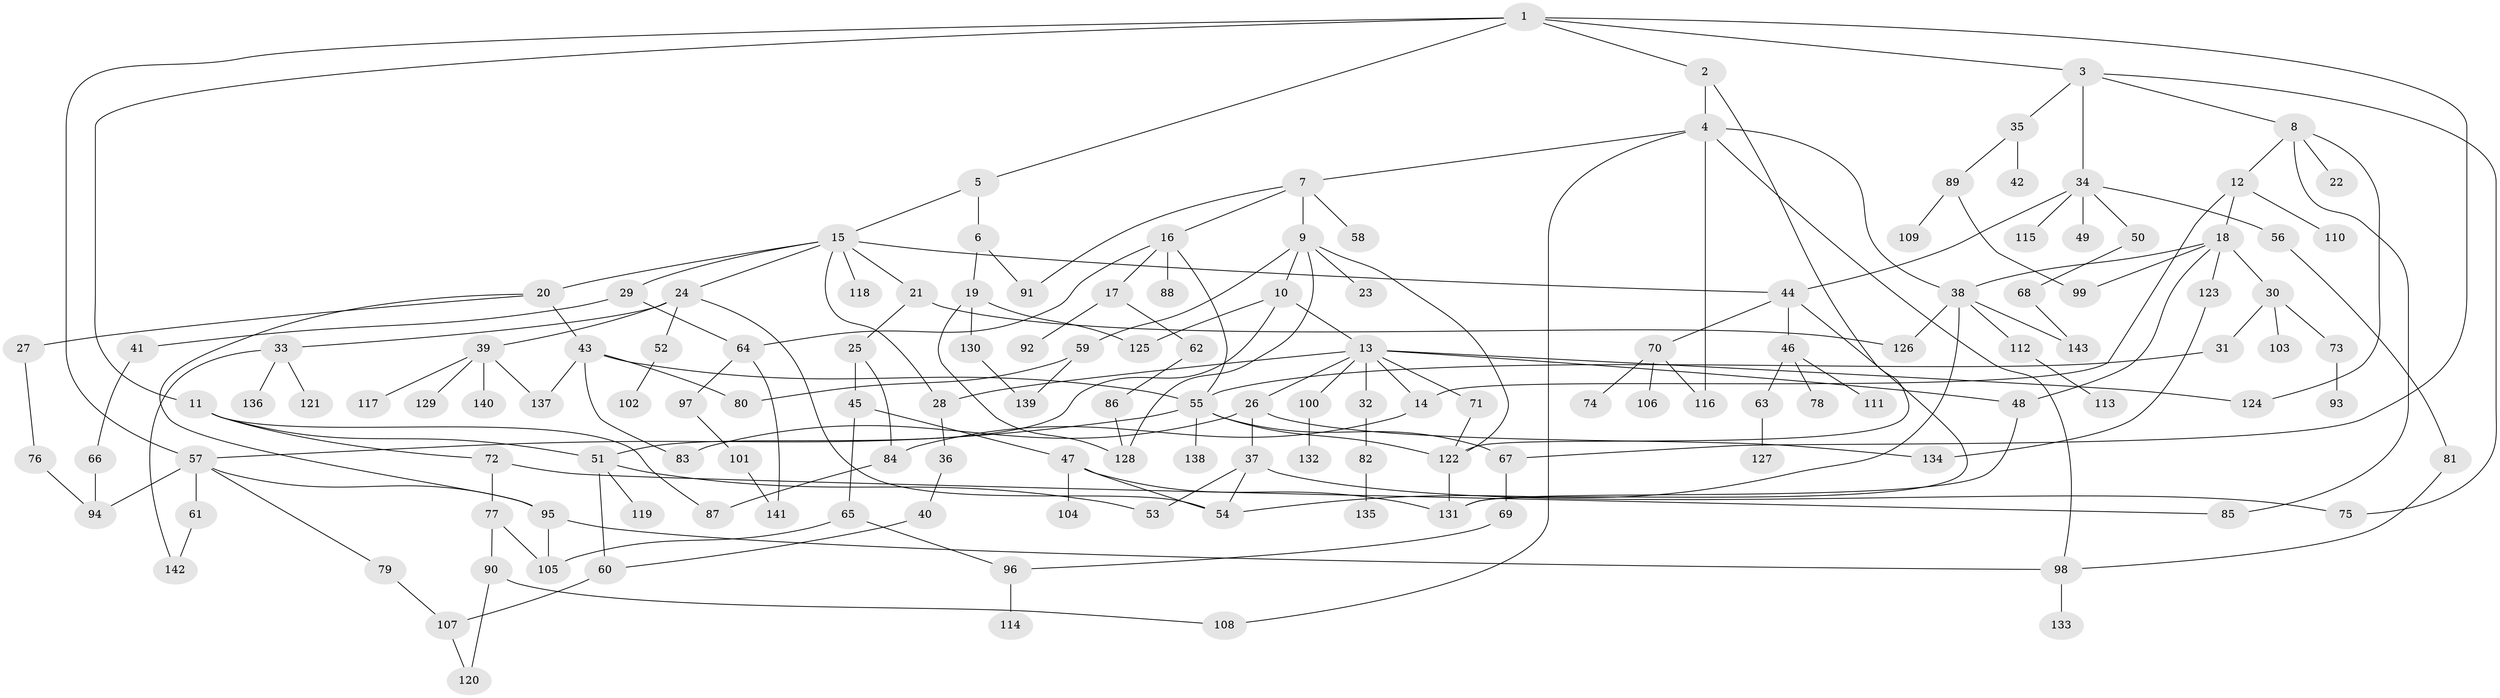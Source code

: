 // coarse degree distribution, {7: 0.05319148936170213, 5: 0.05319148936170213, 9: 0.0425531914893617, 4: 0.11702127659574468, 2: 0.2765957446808511, 6: 0.0425531914893617, 3: 0.1595744680851064, 1: 0.24468085106382978, 8: 0.010638297872340425}
// Generated by graph-tools (version 1.1) at 2025/51/02/27/25 19:51:36]
// undirected, 143 vertices, 195 edges
graph export_dot {
graph [start="1"]
  node [color=gray90,style=filled];
  1;
  2;
  3;
  4;
  5;
  6;
  7;
  8;
  9;
  10;
  11;
  12;
  13;
  14;
  15;
  16;
  17;
  18;
  19;
  20;
  21;
  22;
  23;
  24;
  25;
  26;
  27;
  28;
  29;
  30;
  31;
  32;
  33;
  34;
  35;
  36;
  37;
  38;
  39;
  40;
  41;
  42;
  43;
  44;
  45;
  46;
  47;
  48;
  49;
  50;
  51;
  52;
  53;
  54;
  55;
  56;
  57;
  58;
  59;
  60;
  61;
  62;
  63;
  64;
  65;
  66;
  67;
  68;
  69;
  70;
  71;
  72;
  73;
  74;
  75;
  76;
  77;
  78;
  79;
  80;
  81;
  82;
  83;
  84;
  85;
  86;
  87;
  88;
  89;
  90;
  91;
  92;
  93;
  94;
  95;
  96;
  97;
  98;
  99;
  100;
  101;
  102;
  103;
  104;
  105;
  106;
  107;
  108;
  109;
  110;
  111;
  112;
  113;
  114;
  115;
  116;
  117;
  118;
  119;
  120;
  121;
  122;
  123;
  124;
  125;
  126;
  127;
  128;
  129;
  130;
  131;
  132;
  133;
  134;
  135;
  136;
  137;
  138;
  139;
  140;
  141;
  142;
  143;
  1 -- 2;
  1 -- 3;
  1 -- 5;
  1 -- 11;
  1 -- 57;
  1 -- 67;
  2 -- 4;
  2 -- 122;
  3 -- 8;
  3 -- 34;
  3 -- 35;
  3 -- 75;
  4 -- 7;
  4 -- 98;
  4 -- 116;
  4 -- 108;
  4 -- 38;
  5 -- 6;
  5 -- 15;
  6 -- 19;
  6 -- 91;
  7 -- 9;
  7 -- 16;
  7 -- 58;
  7 -- 91;
  8 -- 12;
  8 -- 22;
  8 -- 124;
  8 -- 85;
  9 -- 10;
  9 -- 23;
  9 -- 59;
  9 -- 128;
  9 -- 122;
  10 -- 13;
  10 -- 51;
  10 -- 125;
  11 -- 72;
  11 -- 87;
  11 -- 51;
  12 -- 18;
  12 -- 110;
  12 -- 14;
  13 -- 14;
  13 -- 26;
  13 -- 28;
  13 -- 32;
  13 -- 71;
  13 -- 100;
  13 -- 124;
  13 -- 48;
  14 -- 84;
  15 -- 20;
  15 -- 21;
  15 -- 24;
  15 -- 29;
  15 -- 118;
  15 -- 28;
  15 -- 44;
  16 -- 17;
  16 -- 88;
  16 -- 55;
  16 -- 64;
  17 -- 62;
  17 -- 92;
  18 -- 30;
  18 -- 38;
  18 -- 48;
  18 -- 123;
  18 -- 99;
  19 -- 125;
  19 -- 130;
  19 -- 128;
  20 -- 27;
  20 -- 43;
  20 -- 95;
  21 -- 25;
  21 -- 126;
  24 -- 33;
  24 -- 39;
  24 -- 52;
  24 -- 54;
  25 -- 45;
  25 -- 84;
  26 -- 37;
  26 -- 134;
  26 -- 83;
  27 -- 76;
  28 -- 36;
  29 -- 41;
  29 -- 64;
  30 -- 31;
  30 -- 73;
  30 -- 103;
  31 -- 55;
  32 -- 82;
  33 -- 121;
  33 -- 136;
  33 -- 142;
  34 -- 44;
  34 -- 49;
  34 -- 50;
  34 -- 56;
  34 -- 115;
  35 -- 42;
  35 -- 89;
  36 -- 40;
  37 -- 53;
  37 -- 75;
  37 -- 54;
  38 -- 112;
  38 -- 126;
  38 -- 143;
  38 -- 54;
  39 -- 117;
  39 -- 129;
  39 -- 137;
  39 -- 140;
  40 -- 60;
  41 -- 66;
  43 -- 80;
  43 -- 83;
  43 -- 55;
  43 -- 137;
  44 -- 46;
  44 -- 70;
  44 -- 131;
  45 -- 47;
  45 -- 65;
  46 -- 63;
  46 -- 78;
  46 -- 111;
  47 -- 104;
  47 -- 54;
  47 -- 131;
  48 -- 131;
  50 -- 68;
  51 -- 60;
  51 -- 119;
  51 -- 53;
  52 -- 102;
  55 -- 67;
  55 -- 138;
  55 -- 122;
  55 -- 57;
  56 -- 81;
  57 -- 61;
  57 -- 79;
  57 -- 95;
  57 -- 94;
  59 -- 139;
  59 -- 80;
  60 -- 107;
  61 -- 142;
  62 -- 86;
  63 -- 127;
  64 -- 97;
  64 -- 141;
  65 -- 96;
  65 -- 105;
  66 -- 94;
  67 -- 69;
  68 -- 143;
  69 -- 96;
  70 -- 74;
  70 -- 106;
  70 -- 116;
  71 -- 122;
  72 -- 77;
  72 -- 85;
  73 -- 93;
  76 -- 94;
  77 -- 90;
  77 -- 105;
  79 -- 107;
  81 -- 98;
  82 -- 135;
  84 -- 87;
  86 -- 128;
  89 -- 99;
  89 -- 109;
  90 -- 108;
  90 -- 120;
  95 -- 105;
  95 -- 98;
  96 -- 114;
  97 -- 101;
  98 -- 133;
  100 -- 132;
  101 -- 141;
  107 -- 120;
  112 -- 113;
  122 -- 131;
  123 -- 134;
  130 -- 139;
}

